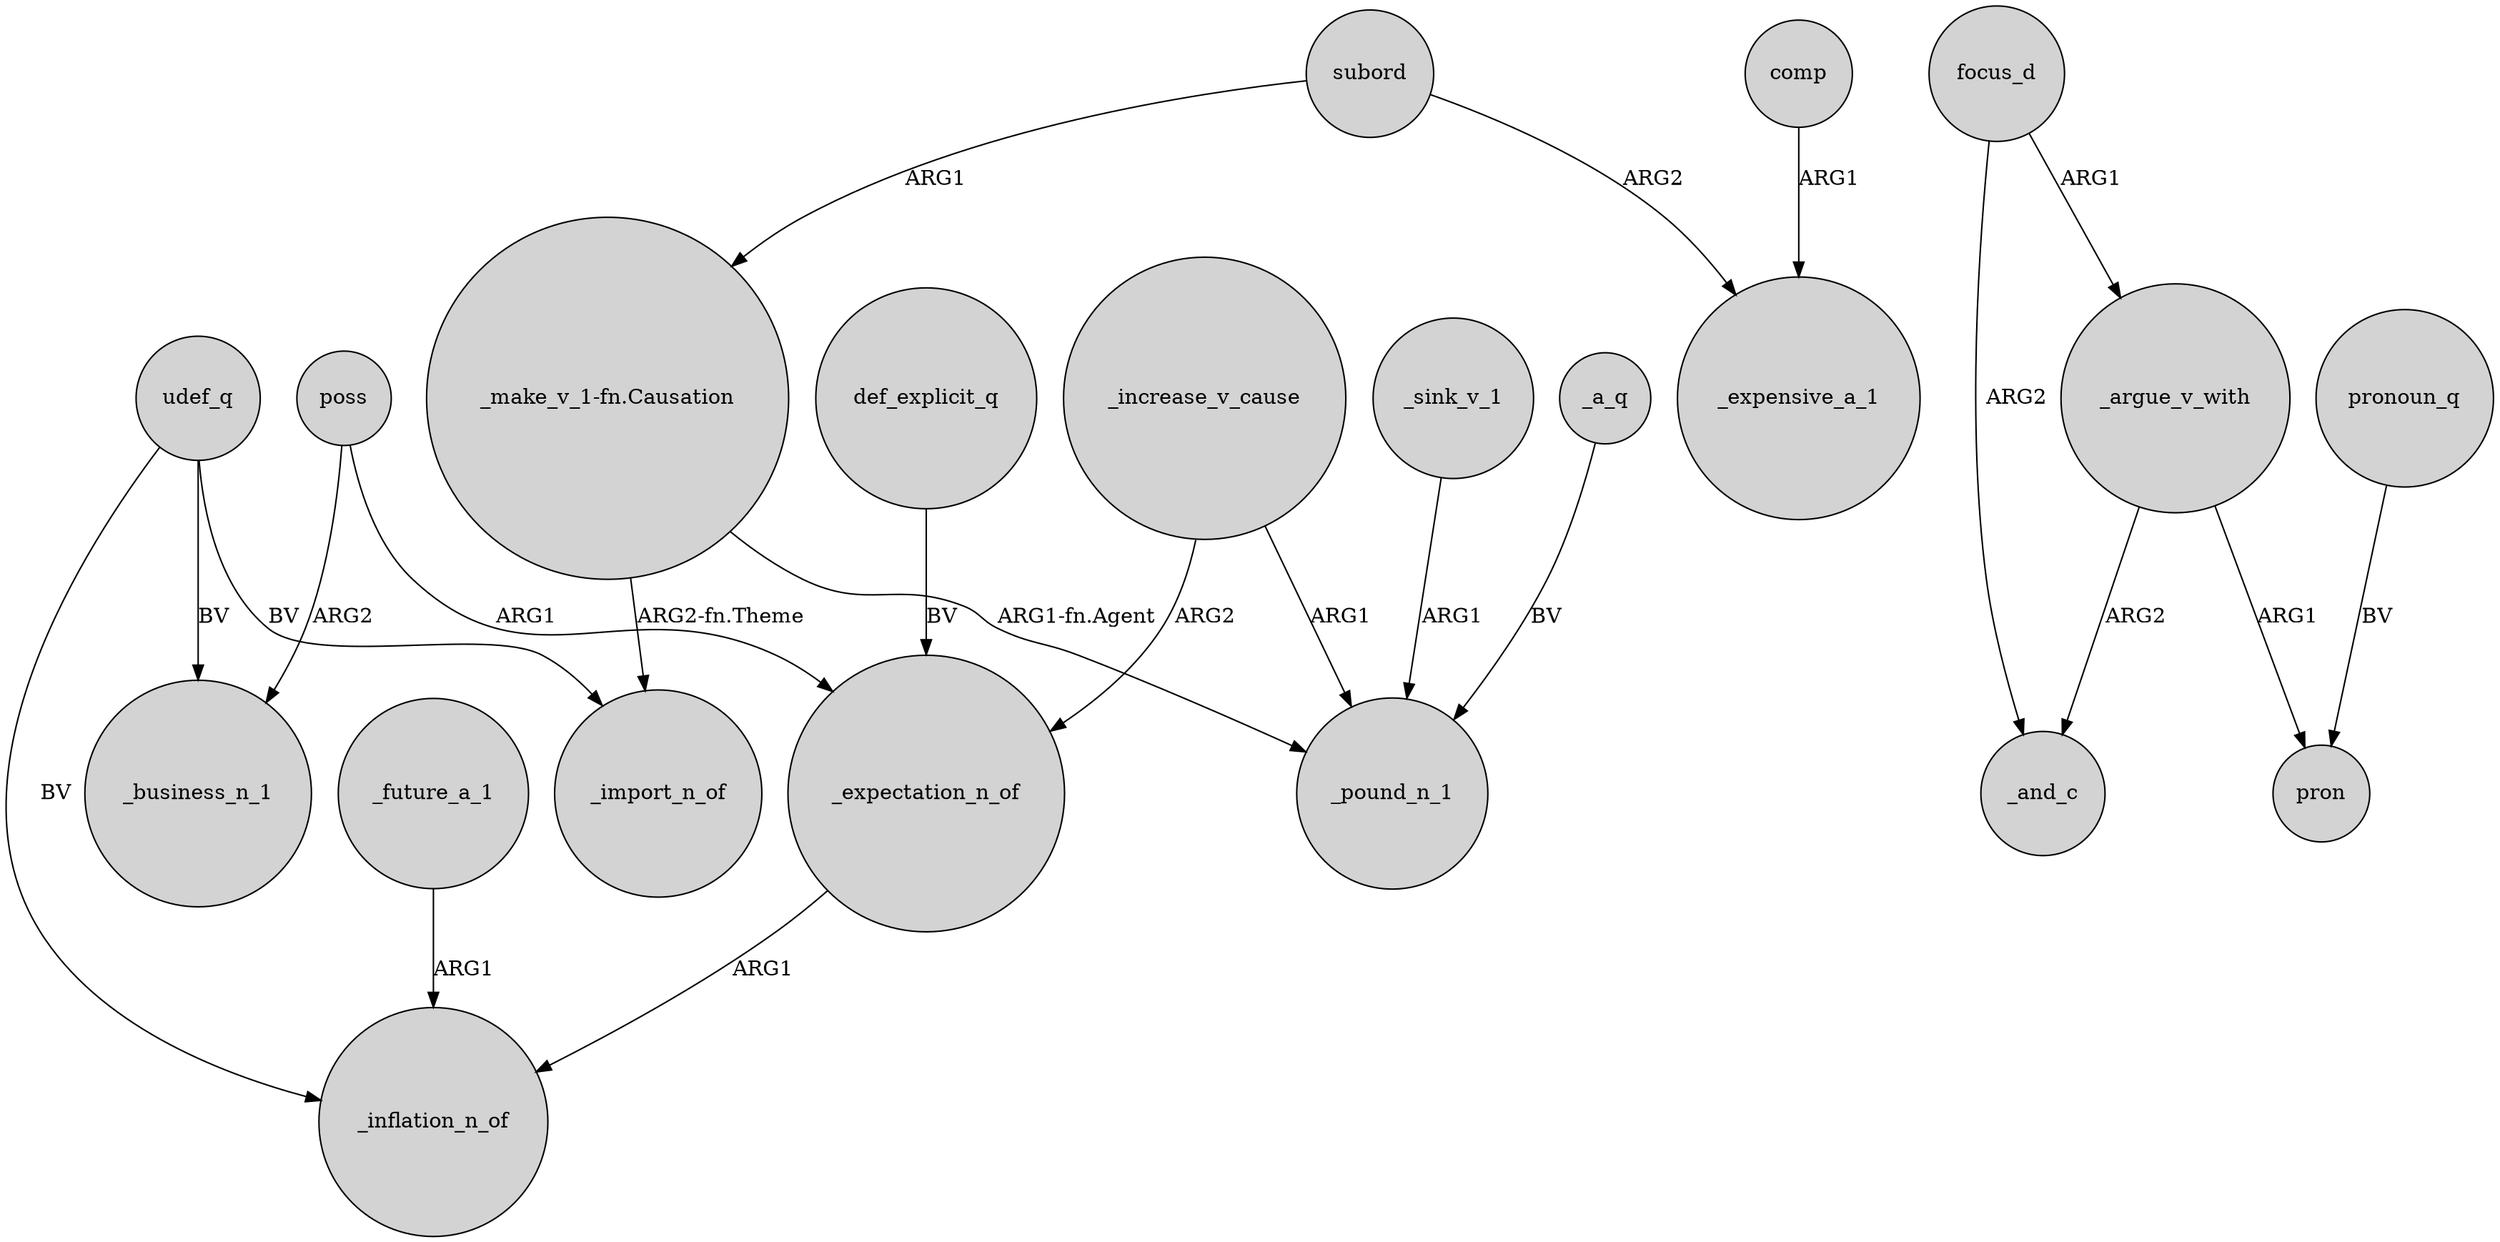 digraph {
	node [shape=circle style=filled]
	udef_q -> _inflation_n_of [label=BV]
	focus_d -> _argue_v_with [label=ARG1]
	subord -> "_make_v_1-fn.Causation" [label=ARG1]
	poss -> _expectation_n_of [label=ARG1]
	subord -> _expensive_a_1 [label=ARG2]
	_expectation_n_of -> _inflation_n_of [label=ARG1]
	"_make_v_1-fn.Causation" -> _import_n_of [label="ARG2-fn.Theme"]
	comp -> _expensive_a_1 [label=ARG1]
	_sink_v_1 -> _pound_n_1 [label=ARG1]
	def_explicit_q -> _expectation_n_of [label=BV]
	focus_d -> _and_c [label=ARG2]
	_a_q -> _pound_n_1 [label=BV]
	_argue_v_with -> pron [label=ARG1]
	pronoun_q -> pron [label=BV]
	udef_q -> _import_n_of [label=BV]
	_increase_v_cause -> _expectation_n_of [label=ARG2]
	udef_q -> _business_n_1 [label=BV]
	_argue_v_with -> _and_c [label=ARG2]
	_increase_v_cause -> _pound_n_1 [label=ARG1]
	poss -> _business_n_1 [label=ARG2]
	_future_a_1 -> _inflation_n_of [label=ARG1]
	"_make_v_1-fn.Causation" -> _pound_n_1 [label="ARG1-fn.Agent"]
}
